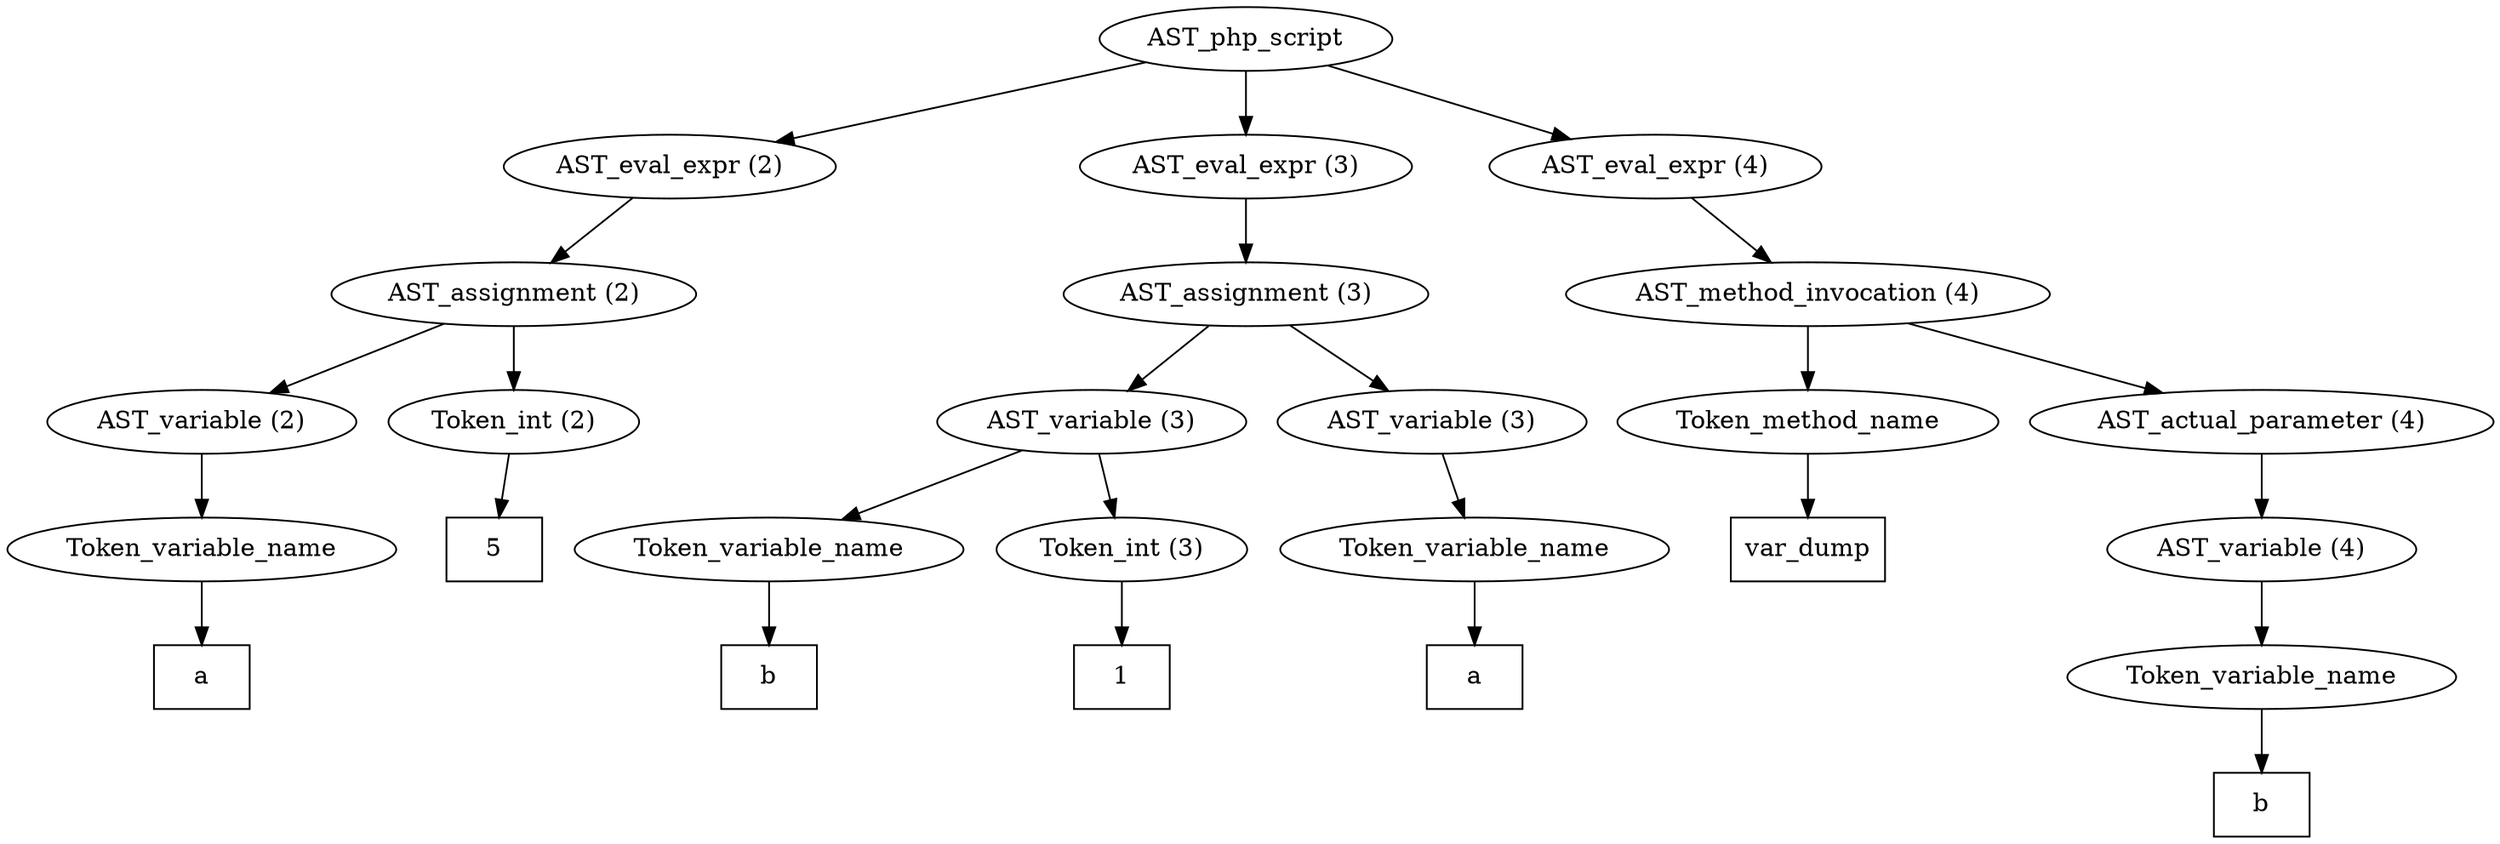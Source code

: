 /*
 * AST in dot format generated by phc -- the PHP compiler
 */

digraph AST {
node_0 [label="AST_php_script"];
node_1 [label="AST_eval_expr (2)"];
node_2 [label="AST_assignment (2)"];
node_3 [label="AST_variable (2)"];
node_4 [label="Token_variable_name"];
node_5 [label="a", shape=box]
node_4 -> node_5;
node_3 -> node_4;
node_6 [label="Token_int (2)"];
node_7 [label="5", shape=box]
node_6 -> node_7;
node_2 -> node_6;
node_2 -> node_3;
node_1 -> node_2;
node_8 [label="AST_eval_expr (3)"];
node_9 [label="AST_assignment (3)"];
node_10 [label="AST_variable (3)"];
node_11 [label="Token_variable_name"];
node_12 [label="b", shape=box]
node_11 -> node_12;
node_13 [label="Token_int (3)"];
node_14 [label="1", shape=box]
node_13 -> node_14;
node_10 -> node_13;
node_10 -> node_11;
node_15 [label="AST_variable (3)"];
node_16 [label="Token_variable_name"];
node_17 [label="a", shape=box]
node_16 -> node_17;
node_15 -> node_16;
node_9 -> node_15;
node_9 -> node_10;
node_8 -> node_9;
node_18 [label="AST_eval_expr (4)"];
node_19 [label="AST_method_invocation (4)"];
node_20 [label="Token_method_name"];
node_21 [label="var_dump", shape=box]
node_20 -> node_21;
node_22 [label="AST_actual_parameter (4)"];
node_23 [label="AST_variable (4)"];
node_24 [label="Token_variable_name"];
node_25 [label="b", shape=box]
node_24 -> node_25;
node_23 -> node_24;
node_22 -> node_23;
node_19 -> node_22;
node_19 -> node_20;
node_18 -> node_19;
node_0 -> node_18;
node_0 -> node_8;
node_0 -> node_1;
}
